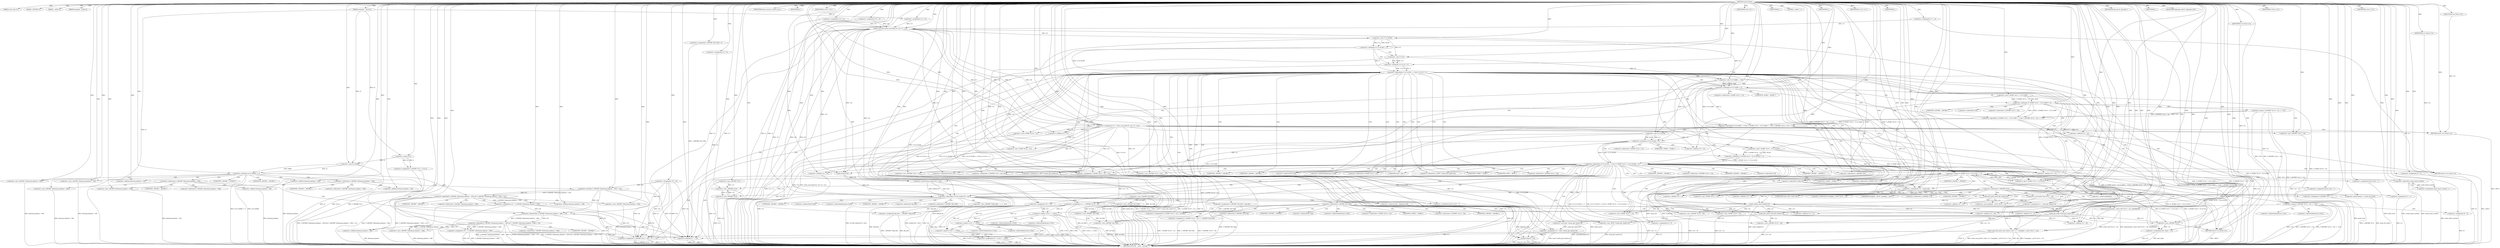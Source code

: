 digraph cache_insert {  
"1000115" [label = "(METHOD,cache_insert)" ]
"1000567" [label = "(METHOD_RETURN,__int64 __fastcall)" ]
"1000116" [label = "(PARAM,const char *a1)" ]
"1000117" [label = "(PARAM,_DWORD *a2)" ]
"1000118" [label = "(PARAM,__int64 a3)" ]
"1000119" [label = "(PARAM,unsigned __int64 a4)" ]
"1000120" [label = "(PARAM,unsigned __int16 a5)" ]
"1000136" [label = "(<operator>.assignment,v19 = a1)" ]
"1000139" [label = "(<operator>.assignment,v18 = a2)" ]
"1000142" [label = "(<operator>.assignment,v17 = a3)" ]
"1000145" [label = "(<operator>.assignment,v16 = a4)" ]
"1000148" [label = "(<operator>.assignment,v15 = a5)" ]
"1000151" [label = "(<operator>.assignment,*(_DWORD *)&v13[8] = 0)" ]
"1000153" [label = "(<operator>.cast,(_DWORD *)&v13[8])" ]
"1000160" [label = "(<operator>.assignment,*(_QWORD *)v13 = a5 & 4)" ]
"1000162" [label = "(<operator>.cast,(_QWORD *)v13)" ]
"1000165" [label = "(<operator>.and,a5 & 4)" ]
"1000168" [label = "(<operator>.assignment,v12 = 0)" ]
"1000172" [label = "(<operator>.notEquals,(a5 & 0x980) != 0)" ]
"1000173" [label = "(<operator>.and,a5 & 0x980)" ]
"1000179" [label = "(<operator>.logicalAnd,*(_QWORD *)(dnsmasq_daemon + 456) && *(_QWORD *)(dnsmasq_daemon + 456) < v16)" ]
"1000181" [label = "(<operator>.cast,(_QWORD *)(dnsmasq_daemon + 456))" ]
"1000183" [label = "(<operator>.addition,dnsmasq_daemon + 456)" ]
"1000186" [label = "(<operator>.lessThan,*(_QWORD *)(dnsmasq_daemon + 456) < v16)" ]
"1000188" [label = "(<operator>.cast,(_QWORD *)(dnsmasq_daemon + 456))" ]
"1000190" [label = "(<operator>.addition,dnsmasq_daemon + 456)" ]
"1000194" [label = "(<operator>.assignment,v16 = *(_QWORD *)(dnsmasq_daemon + 456))" ]
"1000197" [label = "(<operator>.cast,(_QWORD *)(dnsmasq_daemon + 456))" ]
"1000199" [label = "(<operator>.addition,dnsmasq_daemon + 456)" ]
"1000203" [label = "(<operator>.logicalAnd,*(_QWORD *)(dnsmasq_daemon + 448) && *(_QWORD *)(dnsmasq_daemon + 448) > v16)" ]
"1000205" [label = "(<operator>.cast,(_QWORD *)(dnsmasq_daemon + 448))" ]
"1000207" [label = "(<operator>.addition,dnsmasq_daemon + 448)" ]
"1000210" [label = "(<operator>.greaterThan,*(_QWORD *)(dnsmasq_daemon + 448) > v16)" ]
"1000212" [label = "(<operator>.cast,(_QWORD *)(dnsmasq_daemon + 448))" ]
"1000214" [label = "(<operator>.addition,dnsmasq_daemon + 448)" ]
"1000218" [label = "(<operator>.assignment,v16 = *(_QWORD *)(dnsmasq_daemon + 448))" ]
"1000221" [label = "(<operator>.cast,(_QWORD *)(dnsmasq_daemon + 448))" ]
"1000223" [label = "(<operator>.addition,dnsmasq_daemon + 448)" ]
"1000227" [label = "(IDENTIFIER,insert_error,if ( insert_error ))" ]
"1000228" [label = "(IDENTIFIER,L,)" ]
"1000229" [label = "(<operator>.assignment,v14 = cache_scan_free(v19, v18, v17, v15))" ]
"1000231" [label = "(cache_scan_free,cache_scan_free(v19, v18, v17, v15))" ]
"1000237" [label = "(IDENTIFIER,v14,if ( v14 ))" ]
"1000240" [label = "(<operator>.logicalAnd,(v15 & 0x180) != 0 && (v15 & 8) != 0)" ]
"1000241" [label = "(<operator>.notEquals,(v15 & 0x180) != 0)" ]
"1000242" [label = "(<operator>.and,v15 & 0x180)" ]
"1000246" [label = "(<operator>.notEquals,(v15 & 8) != 0)" ]
"1000247" [label = "(<operator>.and,v15 & 8)" ]
"1000253" [label = "(<operator>.logicalAnd,(v15 & 0x80) != 0 && (*(_WORD *)(v14 + 52) & 0x80) != 0 && *(_DWORD *)(v14 + 24) == *v18)" ]
"1000254" [label = "(<operator>.notEquals,(v15 & 0x80) != 0)" ]
"1000255" [label = "(<operator>.and,v15 & 0x80)" ]
"1000259" [label = "(<operator>.logicalAnd,(*(_WORD *)(v14 + 52) & 0x80) != 0 && *(_DWORD *)(v14 + 24) == *v18)" ]
"1000260" [label = "(<operator>.notEquals,(*(_WORD *)(v14 + 52) & 0x80) != 0)" ]
"1000261" [label = "(<operator>.and,*(_WORD *)(v14 + 52) & 0x80)" ]
"1000263" [label = "(<operator>.cast,(_WORD *)(v14 + 52))" ]
"1000265" [label = "(<operator>.addition,v14 + 52)" ]
"1000270" [label = "(<operator>.equals,*(_DWORD *)(v14 + 24) == *v18)" ]
"1000272" [label = "(<operator>.cast,(_DWORD *)(v14 + 24))" ]
"1000274" [label = "(<operator>.addition,v14 + 24)" ]
"1000279" [label = "(RETURN,return v14;,return v14;)" ]
"1000280" [label = "(IDENTIFIER,v14,return v14;)" ]
"1000282" [label = "(<operator>.logicalAnd,(v15 & 0x100) != 0 && (*(_WORD *)(v14 + 52) & 0x100) != 0)" ]
"1000283" [label = "(<operator>.notEquals,(v15 & 0x100) != 0)" ]
"1000284" [label = "(<operator>.and,v15 & 0x100)" ]
"1000288" [label = "(<operator>.notEquals,(*(_WORD *)(v14 + 52) & 0x100) != 0)" ]
"1000289" [label = "(<operator>.and,*(_WORD *)(v14 + 52) & 0x100)" ]
"1000291" [label = "(<operator>.cast,(_WORD *)(v14 + 52))" ]
"1000293" [label = "(<operator>.addition,v14 + 52)" ]
"1000299" [label = "(<operator>.assignment,v11 = (_DWORD *)(v14 + 24))" ]
"1000301" [label = "(<operator>.cast,(_DWORD *)(v14 + 24))" ]
"1000303" [label = "(<operator>.addition,v14 + 24)" ]
"1000306" [label = "(<operator>.assignment,v10 = v18)" ]
"1000309" [label = "(<operator>.assignment,v8 = 0)" ]
"1000313" [label = "(<operator>.equals,*(_DWORD *)(v14 + 24) == *v18)" ]
"1000315" [label = "(<operator>.cast,(_DWORD *)(v14 + 24))" ]
"1000317" [label = "(<operator>.addition,v14 + 24)" ]
"1000323" [label = "(<operator>.assignment,v8 = 0)" ]
"1000327" [label = "(<operator>.equals,v11[1] == v10[1])" ]
"1000335" [label = "(<operator>.assignment,v8 = 0)" ]
"1000339" [label = "(<operator>.equals,v11[2] == v10[2])" ]
"1000346" [label = "(<operator>.assignment,v8 = v11[3] == v10[3])" ]
"1000348" [label = "(<operator>.equals,v11[3] == v10[3])" ]
"1000356" [label = "(IDENTIFIER,v8,if ( v8 ))" ]
"1000357" [label = "(RETURN,return v14;,return v14;)" ]
"1000358" [label = "(IDENTIFIER,v14,return v14;)" ]
"1000359" [label = "(<operator>.assignment,insert_error = 1)" ]
"1000362" [label = "(IDENTIFIER,L,)" ]
"1000364" [label = "(LITERAL,1,while ( 1 ))" ]
"1000366" [label = "(<operator>.assignment,v14 = cache_tail)" ]
"1000370" [label = "(<operator>.logicalNot,!cache_tail)" ]
"1000373" [label = "(<operator>.assignment,insert_error = 1)" ]
"1000376" [label = "(IDENTIFIER,L,)" ]
"1000378" [label = "(<operator>.equals,(*(_WORD *)(v14 + 52) & 0xC) == 0)" ]
"1000379" [label = "(<operator>.and,*(_WORD *)(v14 + 52) & 0xC)" ]
"1000381" [label = "(<operator>.cast,(_WORD *)(v14 + 52))" ]
"1000383" [label = "(<operator>.addition,v14 + 52)" ]
"1000390" [label = "(IDENTIFIER,v12,if ( v12 ))" ]
"1000393" [label = "(<operator>.logicalNot,!cache_insert_warned)" ]
"1000396" [label = "(<operator>.assignment,cache_insert_warned = 1)" ]
"1000399" [label = "(<operator>.assignment,insert_error = 1)" ]
"1000402" [label = "(IDENTIFIER,L,)" ]
"1000405" [label = "(<operator>.cast,(_DWORD *)v13)" ]
"1000409" [label = "(memcpy,memcpy(dest, (const void *)(v14 + 24), sizeof(dest)))" ]
"1000411" [label = "(<operator>.cast,(const void *)(v14 + 24))" ]
"1000413" [label = "(<operator>.addition,v14 + 24)" ]
"1000416" [label = "(<operator>.sizeOf,sizeof(dest))" ]
"1000418" [label = "(<operator>.assignment,v12 = 1)" ]
"1000421" [label = "(<operator>.assignment,v5 = cache_get_name(v14))" ]
"1000423" [label = "(cache_get_name,cache_get_name(v14))" ]
"1000425" [label = "(cache_scan_free,cache_scan_free(v5, dest, v17, *(unsigned __int16 *)(v14 + 52)))" ]
"1000430" [label = "(<operator>.cast,(unsigned __int16 *)(v14 + 52))" ]
"1000432" [label = "(<operator>.addition,v14 + 52)" ]
"1000435" [label = "(<operator>.preIncrement,++cache_live_freed)" ]
"1000439" [label = "(<operator>.assignment,*(_DWORD *)v13 = 1)" ]
"1000441" [label = "(<operator>.cast,(_DWORD *)v13)" ]
"1000446" [label = "(<operator>.logicalAnd,v19 && strlen(v19) > 0x31)" ]
"1000448" [label = "(<operator>.greaterThan,strlen(v19) > 0x31)" ]
"1000449" [label = "(strlen,strlen(v19))" ]
"1000454" [label = "(IDENTIFIER,big_free,if ( big_free ))" ]
"1000456" [label = "(<operator>.assignment,*(_QWORD *)&v13[4] = big_free)" ]
"1000458" [label = "(<operator>.cast,(_QWORD *)&v13[4])" ]
"1000465" [label = "(<operator>.assignment,big_free = (_QWORD *)*big_free)" ]
"1000467" [label = "(<operator>.cast,(_QWORD *)*big_free)" ]
"1000474" [label = "(<operator>.assignment,insert_error = 1)" ]
"1000477" [label = "(IDENTIFIER,L,)" ]
"1000479" [label = "(IDENTIFIER,bignames_left,if ( bignames_left ))" ]
"1000480" [label = "(<operator>.preDecrement,--bignames_left)" ]
"1000482" [label = "(cache_unlink,cache_unlink(v14))" ]
"1000484" [label = "(<operator>.assignment,*(_WORD *)(v14 + 52) = v15)" ]
"1000486" [label = "(<operator>.cast,(_WORD *)(v14 + 52))" ]
"1000488" [label = "(<operator>.addition,v14 + 52)" ]
"1000494" [label = "(<operator>.cast,(_QWORD *)&v13[4])" ]
"1000501" [label = "(<operator>.assignment,*(_QWORD *)(v14 + 56) = *(_QWORD *)&v13[4])" ]
"1000503" [label = "(<operator>.cast,(_QWORD *)(v14 + 56))" ]
"1000505" [label = "(<operator>.addition,v14 + 56)" ]
"1000509" [label = "(<operator>.cast,(_QWORD *)&v13[4])" ]
"1000515" [label = "(<operators>.assignmentOr,*(_WORD *)(v14 + 52) |= 0x200u)" ]
"1000517" [label = "(<operator>.cast,(_WORD *)(v14 + 52))" ]
"1000519" [label = "(<operator>.addition,v14 + 52)" ]
"1000524" [label = "(IDENTIFIER,v19,if ( v19 ))" ]
"1000526" [label = "(<operator>.assignment,v6 = (char *)cache_get_name(v14))" ]
"1000528" [label = "(<operator>.cast,(char *)cache_get_name(v14))" ]
"1000530" [label = "(cache_get_name,cache_get_name(v14))" ]
"1000532" [label = "(strcpy,strcpy(v6, v19))" ]
"1000537" [label = "(<operator>.assignment,*(_BYTE *)cache_get_name(v14) = 0)" ]
"1000539" [label = "(<operator>.cast,(_BYTE *)cache_get_name(v14))" ]
"1000541" [label = "(cache_get_name,cache_get_name(v14))" ]
"1000545" [label = "(IDENTIFIER,v18,if ( v18 ))" ]
"1000546" [label = "(<operator>.assignment,*(_QWORD *)(v14 + 40) = v17 + v16)" ]
"1000548" [label = "(<operator>.cast,(_QWORD *)(v14 + 40))" ]
"1000550" [label = "(<operator>.addition,v14 + 40)" ]
"1000553" [label = "(<operator>.addition,v17 + v16)" ]
"1000556" [label = "(<operator>.assignment,*(_QWORD *)v14 = new_chain)" ]
"1000558" [label = "(<operator>.cast,(_QWORD *)v14)" ]
"1000562" [label = "(<operator>.assignment,new_chain = v14)" ]
"1000565" [label = "(RETURN,return v14;,return v14;)" ]
"1000566" [label = "(IDENTIFIER,v14,return v14;)" ]
"1000180" [label = "(<operator>.indirection,*(_QWORD *)(dnsmasq_daemon + 456))" ]
"1000182" [label = "(UNKNOWN,_QWORD *,_QWORD *)" ]
"1000187" [label = "(<operator>.indirection,*(_QWORD *)(dnsmasq_daemon + 456))" ]
"1000189" [label = "(UNKNOWN,_QWORD *,_QWORD *)" ]
"1000196" [label = "(<operator>.indirection,*(_QWORD *)(dnsmasq_daemon + 456))" ]
"1000198" [label = "(UNKNOWN,_QWORD *,_QWORD *)" ]
"1000204" [label = "(<operator>.indirection,*(_QWORD *)(dnsmasq_daemon + 448))" ]
"1000206" [label = "(UNKNOWN,_QWORD *,_QWORD *)" ]
"1000211" [label = "(<operator>.indirection,*(_QWORD *)(dnsmasq_daemon + 448))" ]
"1000213" [label = "(UNKNOWN,_QWORD *,_QWORD *)" ]
"1000220" [label = "(<operator>.indirection,*(_QWORD *)(dnsmasq_daemon + 448))" ]
"1000222" [label = "(UNKNOWN,_QWORD *,_QWORD *)" ]
"1000262" [label = "(<operator>.indirection,*(_WORD *)(v14 + 52))" ]
"1000264" [label = "(UNKNOWN,_WORD *,_WORD *)" ]
"1000271" [label = "(<operator>.indirection,*(_DWORD *)(v14 + 24))" ]
"1000273" [label = "(UNKNOWN,_DWORD *,_DWORD *)" ]
"1000277" [label = "(<operator>.indirection,*v18)" ]
"1000290" [label = "(<operator>.indirection,*(_WORD *)(v14 + 52))" ]
"1000292" [label = "(UNKNOWN,_WORD *,_WORD *)" ]
"1000302" [label = "(UNKNOWN,_DWORD *,_DWORD *)" ]
"1000314" [label = "(<operator>.indirection,*(_DWORD *)(v14 + 24))" ]
"1000316" [label = "(UNKNOWN,_DWORD *,_DWORD *)" ]
"1000320" [label = "(<operator>.indirection,*v18)" ]
"1000328" [label = "(<operator>.indirectIndexAccess,v11[1])" ]
"1000331" [label = "(<operator>.indirectIndexAccess,v10[1])" ]
"1000340" [label = "(<operator>.indirectIndexAccess,v11[2])" ]
"1000343" [label = "(<operator>.indirectIndexAccess,v10[2])" ]
"1000349" [label = "(<operator>.indirectIndexAccess,v11[3])" ]
"1000352" [label = "(<operator>.indirectIndexAccess,v10[3])" ]
"1000380" [label = "(<operator>.indirection,*(_WORD *)(v14 + 52))" ]
"1000382" [label = "(UNKNOWN,_WORD *,_WORD *)" ]
"1000404" [label = "(<operator>.indirection,*(_DWORD *)v13)" ]
"1000406" [label = "(UNKNOWN,_DWORD *,_DWORD *)" ]
"1000412" [label = "(UNKNOWN,const void *,const void *)" ]
"1000429" [label = "(<operator>.indirection,*(unsigned __int16 *)(v14 + 52))" ]
"1000431" [label = "(UNKNOWN,unsigned __int16 *,unsigned __int16 *)" ]
"1000440" [label = "(<operator>.indirection,*(_DWORD *)v13)" ]
"1000442" [label = "(UNKNOWN,_DWORD *,_DWORD *)" ]
"1000457" [label = "(<operator>.indirection,*(_QWORD *)&v13[4])" ]
"1000459" [label = "(UNKNOWN,_QWORD *,_QWORD *)" ]
"1000460" [label = "(<operator>.addressOf,&v13[4])" ]
"1000461" [label = "(<operator>.indirectIndexAccess,v13[4])" ]
"1000468" [label = "(UNKNOWN,_QWORD *,_QWORD *)" ]
"1000469" [label = "(<operator>.indirection,*big_free)" ]
"1000485" [label = "(<operator>.indirection,*(_WORD *)(v14 + 52))" ]
"1000487" [label = "(UNKNOWN,_WORD *,_WORD *)" ]
"1000493" [label = "(<operator>.indirection,*(_QWORD *)&v13[4])" ]
"1000495" [label = "(UNKNOWN,_QWORD *,_QWORD *)" ]
"1000496" [label = "(<operator>.addressOf,&v13[4])" ]
"1000497" [label = "(<operator>.indirectIndexAccess,v13[4])" ]
"1000502" [label = "(<operator>.indirection,*(_QWORD *)(v14 + 56))" ]
"1000504" [label = "(UNKNOWN,_QWORD *,_QWORD *)" ]
"1000508" [label = "(<operator>.indirection,*(_QWORD *)&v13[4])" ]
"1000510" [label = "(UNKNOWN,_QWORD *,_QWORD *)" ]
"1000511" [label = "(<operator>.addressOf,&v13[4])" ]
"1000512" [label = "(<operator>.indirectIndexAccess,v13[4])" ]
"1000516" [label = "(<operator>.indirection,*(_WORD *)(v14 + 52))" ]
"1000518" [label = "(UNKNOWN,_WORD *,_WORD *)" ]
"1000529" [label = "(UNKNOWN,char *,char *)" ]
"1000538" [label = "(<operator>.indirection,*(_BYTE *)cache_get_name(v14))" ]
"1000540" [label = "(UNKNOWN,_BYTE *,_BYTE *)" ]
"1000547" [label = "(<operator>.indirection,*(_QWORD *)(v14 + 40))" ]
"1000549" [label = "(UNKNOWN,_QWORD *,_QWORD *)" ]
"1000557" [label = "(<operator>.indirection,*(_QWORD *)v14)" ]
"1000559" [label = "(UNKNOWN,_QWORD *,_QWORD *)" ]
  "1000565" -> "1000567"  [ label = "DDG: <RET>"] 
  "1000357" -> "1000567"  [ label = "DDG: <RET>"] 
  "1000279" -> "1000567"  [ label = "DDG: <RET>"] 
  "1000465" -> "1000567"  [ label = "DDG: (_QWORD *)*big_free"] 
  "1000532" -> "1000567"  [ label = "DDG: v19"] 
  "1000259" -> "1000567"  [ label = "DDG: (*(_WORD *)(v14 + 52) & 0x80) != 0"] 
  "1000327" -> "1000567"  [ label = "DDG: v11[1] == v10[1]"] 
  "1000162" -> "1000567"  [ label = "DDG: v13"] 
  "1000528" -> "1000567"  [ label = "DDG: cache_get_name(v14)"] 
  "1000288" -> "1000567"  [ label = "DDG: *(_WORD *)(v14 + 52) & 0x100"] 
  "1000435" -> "1000567"  [ label = "DDG: cache_live_freed"] 
  "1000142" -> "1000567"  [ label = "DDG: a3"] 
  "1000160" -> "1000567"  [ label = "DDG: *(_QWORD *)v13"] 
  "1000467" -> "1000567"  [ label = "DDG: *big_free"] 
  "1000532" -> "1000567"  [ label = "DDG: v6"] 
  "1000393" -> "1000567"  [ label = "DDG: cache_insert_warned"] 
  "1000346" -> "1000567"  [ label = "DDG: v11[3] == v10[3]"] 
  "1000373" -> "1000567"  [ label = "DDG: insert_error"] 
  "1000501" -> "1000567"  [ label = "DDG: *(_QWORD *)(v14 + 56)"] 
  "1000405" -> "1000567"  [ label = "DDG: v13"] 
  "1000197" -> "1000567"  [ label = "DDG: dnsmasq_daemon + 456"] 
  "1000348" -> "1000567"  [ label = "DDG: v10[3]"] 
  "1000203" -> "1000567"  [ label = "DDG: *(_QWORD *)(dnsmasq_daemon + 448) && *(_QWORD *)(dnsmasq_daemon + 448) > v16"] 
  "1000120" -> "1000567"  [ label = "DDG: a5"] 
  "1000306" -> "1000567"  [ label = "DDG: v10"] 
  "1000494" -> "1000567"  [ label = "DDG: &v13[4]"] 
  "1000221" -> "1000567"  [ label = "DDG: dnsmasq_daemon + 448"] 
  "1000253" -> "1000567"  [ label = "DDG: (*(_WORD *)(v14 + 52) & 0x80) != 0 && *(_DWORD *)(v14 + 24) == *v18"] 
  "1000173" -> "1000567"  [ label = "DDG: a5"] 
  "1000486" -> "1000567"  [ label = "DDG: v14 + 52"] 
  "1000231" -> "1000567"  [ label = "DDG: v18"] 
  "1000263" -> "1000567"  [ label = "DDG: v14 + 52"] 
  "1000306" -> "1000567"  [ label = "DDG: v18"] 
  "1000537" -> "1000567"  [ label = "DDG: *(_BYTE *)cache_get_name(v14)"] 
  "1000546" -> "1000567"  [ label = "DDG: v17 + v16"] 
  "1000562" -> "1000567"  [ label = "DDG: v14"] 
  "1000240" -> "1000567"  [ label = "DDG: (v15 & 8) != 0"] 
  "1000503" -> "1000567"  [ label = "DDG: v14 + 56"] 
  "1000229" -> "1000567"  [ label = "DDG: v14"] 
  "1000553" -> "1000567"  [ label = "DDG: v16"] 
  "1000313" -> "1000567"  [ label = "DDG: *(_DWORD *)(v14 + 24) == *v18"] 
  "1000210" -> "1000567"  [ label = "DDG: v16"] 
  "1000393" -> "1000567"  [ label = "DDG: !cache_insert_warned"] 
  "1000546" -> "1000567"  [ label = "DDG: *(_QWORD *)(v14 + 40)"] 
  "1000289" -> "1000567"  [ label = "DDG: *(_WORD *)(v14 + 52)"] 
  "1000231" -> "1000567"  [ label = "DDG: v17"] 
  "1000482" -> "1000567"  [ label = "DDG: cache_unlink(v14)"] 
  "1000446" -> "1000567"  [ label = "DDG: strlen(v19) > 0x31"] 
  "1000151" -> "1000567"  [ label = "DDG: *(_DWORD *)&v13[8]"] 
  "1000255" -> "1000567"  [ label = "DDG: v15"] 
  "1000272" -> "1000567"  [ label = "DDG: v14 + 24"] 
  "1000313" -> "1000567"  [ label = "DDG: *v18"] 
  "1000282" -> "1000567"  [ label = "DDG: (v15 & 0x100) != 0"] 
  "1000218" -> "1000567"  [ label = "DDG: *(_QWORD *)(dnsmasq_daemon + 448)"] 
  "1000370" -> "1000567"  [ label = "DDG: !cache_tail"] 
  "1000480" -> "1000567"  [ label = "DDG: bignames_left"] 
  "1000212" -> "1000567"  [ label = "DDG: dnsmasq_daemon + 448"] 
  "1000439" -> "1000567"  [ label = "DDG: *(_DWORD *)v13"] 
  "1000259" -> "1000567"  [ label = "DDG: *(_DWORD *)(v14 + 24) == *v18"] 
  "1000265" -> "1000567"  [ label = "DDG: v14"] 
  "1000240" -> "1000567"  [ label = "DDG: (v15 & 0x180) != 0"] 
  "1000181" -> "1000567"  [ label = "DDG: dnsmasq_daemon + 456"] 
  "1000456" -> "1000567"  [ label = "DDG: *(_QWORD *)&v13[4]"] 
  "1000399" -> "1000567"  [ label = "DDG: insert_error"] 
  "1000223" -> "1000567"  [ label = "DDG: dnsmasq_daemon"] 
  "1000425" -> "1000567"  [ label = "DDG: v5"] 
  "1000179" -> "1000567"  [ label = "DDG: *(_QWORD *)(dnsmasq_daemon + 456)"] 
  "1000446" -> "1000567"  [ label = "DDG: v19"] 
  "1000203" -> "1000567"  [ label = "DDG: *(_QWORD *)(dnsmasq_daemon + 448)"] 
  "1000253" -> "1000567"  [ label = "DDG: (v15 & 0x80) != 0 && (*(_WORD *)(v14 + 52) & 0x80) != 0 && *(_DWORD *)(v14 + 24) == *v18"] 
  "1000309" -> "1000567"  [ label = "DDG: v8"] 
  "1000145" -> "1000567"  [ label = "DDG: a4"] 
  "1000153" -> "1000567"  [ label = "DDG: &v13[8]"] 
  "1000282" -> "1000567"  [ label = "DDG: (v15 & 0x100) != 0 && (*(_WORD *)(v14 + 52) & 0x100) != 0"] 
  "1000418" -> "1000567"  [ label = "DDG: v12"] 
  "1000246" -> "1000567"  [ label = "DDG: v15 & 8"] 
  "1000188" -> "1000567"  [ label = "DDG: dnsmasq_daemon + 456"] 
  "1000526" -> "1000567"  [ label = "DDG: (char *)cache_get_name(v14)"] 
  "1000474" -> "1000567"  [ label = "DDG: insert_error"] 
  "1000214" -> "1000567"  [ label = "DDG: dnsmasq_daemon"] 
  "1000270" -> "1000567"  [ label = "DDG: *v18"] 
  "1000501" -> "1000567"  [ label = "DDG: *(_QWORD *)&v13[4]"] 
  "1000270" -> "1000567"  [ label = "DDG: *(_DWORD *)(v14 + 24)"] 
  "1000378" -> "1000567"  [ label = "DDG: (*(_WORD *)(v14 + 52) & 0xC) == 0"] 
  "1000136" -> "1000567"  [ label = "DDG: a1"] 
  "1000291" -> "1000567"  [ label = "DDG: v14 + 52"] 
  "1000282" -> "1000567"  [ label = "DDG: (*(_WORD *)(v14 + 52) & 0x100) != 0"] 
  "1000231" -> "1000567"  [ label = "DDG: v19"] 
  "1000254" -> "1000567"  [ label = "DDG: v15 & 0x80"] 
  "1000205" -> "1000567"  [ label = "DDG: dnsmasq_daemon + 448"] 
  "1000515" -> "1000567"  [ label = "DDG: *(_WORD *)(v14 + 52)"] 
  "1000186" -> "1000567"  [ label = "DDG: v16"] 
  "1000313" -> "1000567"  [ label = "DDG: *(_DWORD *)(v14 + 24)"] 
  "1000274" -> "1000567"  [ label = "DDG: v14"] 
  "1000425" -> "1000567"  [ label = "DDG: cache_scan_free(v5, dest, v17, *(unsigned __int16 *)(v14 + 52))"] 
  "1000260" -> "1000567"  [ label = "DDG: *(_WORD *)(v14 + 52) & 0x80"] 
  "1000378" -> "1000567"  [ label = "DDG: *(_WORD *)(v14 + 52) & 0xC"] 
  "1000339" -> "1000567"  [ label = "DDG: v10[2]"] 
  "1000539" -> "1000567"  [ label = "DDG: cache_get_name(v14)"] 
  "1000446" -> "1000567"  [ label = "DDG: v19 && strlen(v19) > 0x31"] 
  "1000229" -> "1000567"  [ label = "DDG: cache_scan_free(v19, v18, v17, v15)"] 
  "1000409" -> "1000567"  [ label = "DDG: (const void *)(v14 + 24)"] 
  "1000348" -> "1000567"  [ label = "DDG: v11[3]"] 
  "1000315" -> "1000567"  [ label = "DDG: v14 + 24"] 
  "1000207" -> "1000567"  [ label = "DDG: dnsmasq_daemon"] 
  "1000484" -> "1000567"  [ label = "DDG: v15"] 
  "1000562" -> "1000567"  [ label = "DDG: new_chain"] 
  "1000532" -> "1000567"  [ label = "DDG: strcpy(v6, v19)"] 
  "1000139" -> "1000567"  [ label = "DDG: a2"] 
  "1000517" -> "1000567"  [ label = "DDG: v14 + 52"] 
  "1000327" -> "1000567"  [ label = "DDG: v11[1]"] 
  "1000335" -> "1000567"  [ label = "DDG: v8"] 
  "1000556" -> "1000567"  [ label = "DDG: *(_QWORD *)v14"] 
  "1000299" -> "1000567"  [ label = "DDG: v11"] 
  "1000241" -> "1000567"  [ label = "DDG: v15 & 0x180"] 
  "1000194" -> "1000567"  [ label = "DDG: *(_QWORD *)(dnsmasq_daemon + 456)"] 
  "1000448" -> "1000567"  [ label = "DDG: strlen(v19)"] 
  "1000339" -> "1000567"  [ label = "DDG: v11[2] == v10[2]"] 
  "1000179" -> "1000567"  [ label = "DDG: *(_QWORD *)(dnsmasq_daemon + 456) && *(_QWORD *)(dnsmasq_daemon + 456) < v16"] 
  "1000168" -> "1000567"  [ label = "DDG: v12"] 
  "1000553" -> "1000567"  [ label = "DDG: v17"] 
  "1000409" -> "1000567"  [ label = "DDG: memcpy(dest, (const void *)(v14 + 24), sizeof(dest))"] 
  "1000346" -> "1000567"  [ label = "DDG: v8"] 
  "1000396" -> "1000567"  [ label = "DDG: cache_insert_warned"] 
  "1000203" -> "1000567"  [ label = "DDG: *(_QWORD *)(dnsmasq_daemon + 448) > v16"] 
  "1000283" -> "1000567"  [ label = "DDG: v15 & 0x100"] 
  "1000172" -> "1000567"  [ label = "DDG: a5 & 0x980"] 
  "1000509" -> "1000567"  [ label = "DDG: &v13[4]"] 
  "1000339" -> "1000567"  [ label = "DDG: v11[2]"] 
  "1000253" -> "1000567"  [ label = "DDG: (v15 & 0x80) != 0"] 
  "1000194" -> "1000567"  [ label = "DDG: v16"] 
  "1000317" -> "1000567"  [ label = "DDG: v14"] 
  "1000411" -> "1000567"  [ label = "DDG: v14 + 24"] 
  "1000261" -> "1000567"  [ label = "DDG: *(_WORD *)(v14 + 52)"] 
  "1000465" -> "1000567"  [ label = "DDG: big_free"] 
  "1000172" -> "1000567"  [ label = "DDG: (a5 & 0x980) != 0"] 
  "1000484" -> "1000567"  [ label = "DDG: *(_WORD *)(v14 + 52)"] 
  "1000441" -> "1000567"  [ label = "DDG: v13"] 
  "1000145" -> "1000567"  [ label = "DDG: v16"] 
  "1000240" -> "1000567"  [ label = "DDG: (v15 & 0x180) != 0 && (v15 & 8) != 0"] 
  "1000370" -> "1000567"  [ label = "DDG: cache_tail"] 
  "1000323" -> "1000567"  [ label = "DDG: v8"] 
  "1000425" -> "1000567"  [ label = "DDG: dest"] 
  "1000425" -> "1000567"  [ label = "DDG: *(unsigned __int16 *)(v14 + 52)"] 
  "1000160" -> "1000567"  [ label = "DDG: a5 & 4"] 
  "1000218" -> "1000567"  [ label = "DDG: v16"] 
  "1000179" -> "1000567"  [ label = "DDG: *(_QWORD *)(dnsmasq_daemon + 456) < v16"] 
  "1000284" -> "1000567"  [ label = "DDG: v15"] 
  "1000548" -> "1000567"  [ label = "DDG: v14 + 40"] 
  "1000359" -> "1000567"  [ label = "DDG: insert_error"] 
  "1000327" -> "1000567"  [ label = "DDG: v10[1]"] 
  "1000115" -> "1000116"  [ label = "DDG: "] 
  "1000115" -> "1000117"  [ label = "DDG: "] 
  "1000115" -> "1000118"  [ label = "DDG: "] 
  "1000115" -> "1000119"  [ label = "DDG: "] 
  "1000115" -> "1000120"  [ label = "DDG: "] 
  "1000115" -> "1000136"  [ label = "DDG: "] 
  "1000115" -> "1000139"  [ label = "DDG: "] 
  "1000115" -> "1000142"  [ label = "DDG: "] 
  "1000115" -> "1000145"  [ label = "DDG: "] 
  "1000120" -> "1000148"  [ label = "DDG: a5"] 
  "1000115" -> "1000148"  [ label = "DDG: "] 
  "1000115" -> "1000151"  [ label = "DDG: "] 
  "1000165" -> "1000160"  [ label = "DDG: a5"] 
  "1000165" -> "1000160"  [ label = "DDG: 4"] 
  "1000115" -> "1000162"  [ label = "DDG: "] 
  "1000120" -> "1000165"  [ label = "DDG: a5"] 
  "1000115" -> "1000165"  [ label = "DDG: "] 
  "1000115" -> "1000168"  [ label = "DDG: "] 
  "1000173" -> "1000172"  [ label = "DDG: a5"] 
  "1000173" -> "1000172"  [ label = "DDG: 0x980"] 
  "1000165" -> "1000173"  [ label = "DDG: a5"] 
  "1000120" -> "1000173"  [ label = "DDG: a5"] 
  "1000115" -> "1000173"  [ label = "DDG: "] 
  "1000115" -> "1000172"  [ label = "DDG: "] 
  "1000186" -> "1000179"  [ label = "DDG: *(_QWORD *)(dnsmasq_daemon + 456)"] 
  "1000115" -> "1000181"  [ label = "DDG: "] 
  "1000115" -> "1000183"  [ label = "DDG: "] 
  "1000186" -> "1000179"  [ label = "DDG: v16"] 
  "1000115" -> "1000188"  [ label = "DDG: "] 
  "1000115" -> "1000190"  [ label = "DDG: "] 
  "1000145" -> "1000186"  [ label = "DDG: v16"] 
  "1000115" -> "1000186"  [ label = "DDG: "] 
  "1000179" -> "1000194"  [ label = "DDG: *(_QWORD *)(dnsmasq_daemon + 456)"] 
  "1000115" -> "1000194"  [ label = "DDG: "] 
  "1000115" -> "1000197"  [ label = "DDG: "] 
  "1000115" -> "1000199"  [ label = "DDG: "] 
  "1000210" -> "1000203"  [ label = "DDG: *(_QWORD *)(dnsmasq_daemon + 448)"] 
  "1000115" -> "1000205"  [ label = "DDG: "] 
  "1000115" -> "1000207"  [ label = "DDG: "] 
  "1000210" -> "1000203"  [ label = "DDG: v16"] 
  "1000115" -> "1000212"  [ label = "DDG: "] 
  "1000115" -> "1000214"  [ label = "DDG: "] 
  "1000186" -> "1000210"  [ label = "DDG: v16"] 
  "1000194" -> "1000210"  [ label = "DDG: v16"] 
  "1000145" -> "1000210"  [ label = "DDG: v16"] 
  "1000115" -> "1000210"  [ label = "DDG: "] 
  "1000203" -> "1000218"  [ label = "DDG: *(_QWORD *)(dnsmasq_daemon + 448)"] 
  "1000115" -> "1000218"  [ label = "DDG: "] 
  "1000115" -> "1000221"  [ label = "DDG: "] 
  "1000115" -> "1000223"  [ label = "DDG: "] 
  "1000115" -> "1000227"  [ label = "DDG: "] 
  "1000115" -> "1000228"  [ label = "DDG: "] 
  "1000231" -> "1000229"  [ label = "DDG: v19"] 
  "1000231" -> "1000229"  [ label = "DDG: v18"] 
  "1000231" -> "1000229"  [ label = "DDG: v17"] 
  "1000231" -> "1000229"  [ label = "DDG: v15"] 
  "1000115" -> "1000229"  [ label = "DDG: "] 
  "1000136" -> "1000231"  [ label = "DDG: v19"] 
  "1000115" -> "1000231"  [ label = "DDG: "] 
  "1000139" -> "1000231"  [ label = "DDG: v18"] 
  "1000142" -> "1000231"  [ label = "DDG: v17"] 
  "1000148" -> "1000231"  [ label = "DDG: v15"] 
  "1000115" -> "1000237"  [ label = "DDG: "] 
  "1000241" -> "1000240"  [ label = "DDG: v15 & 0x180"] 
  "1000241" -> "1000240"  [ label = "DDG: 0"] 
  "1000242" -> "1000241"  [ label = "DDG: v15"] 
  "1000242" -> "1000241"  [ label = "DDG: 0x180"] 
  "1000231" -> "1000242"  [ label = "DDG: v15"] 
  "1000115" -> "1000242"  [ label = "DDG: "] 
  "1000115" -> "1000241"  [ label = "DDG: "] 
  "1000246" -> "1000240"  [ label = "DDG: v15 & 8"] 
  "1000246" -> "1000240"  [ label = "DDG: 0"] 
  "1000247" -> "1000246"  [ label = "DDG: v15"] 
  "1000247" -> "1000246"  [ label = "DDG: 8"] 
  "1000242" -> "1000247"  [ label = "DDG: v15"] 
  "1000115" -> "1000247"  [ label = "DDG: "] 
  "1000115" -> "1000246"  [ label = "DDG: "] 
  "1000254" -> "1000253"  [ label = "DDG: v15 & 0x80"] 
  "1000254" -> "1000253"  [ label = "DDG: 0"] 
  "1000255" -> "1000254"  [ label = "DDG: v15"] 
  "1000255" -> "1000254"  [ label = "DDG: 0x80"] 
  "1000242" -> "1000255"  [ label = "DDG: v15"] 
  "1000247" -> "1000255"  [ label = "DDG: v15"] 
  "1000115" -> "1000255"  [ label = "DDG: "] 
  "1000115" -> "1000254"  [ label = "DDG: "] 
  "1000259" -> "1000253"  [ label = "DDG: (*(_WORD *)(v14 + 52) & 0x80) != 0"] 
  "1000259" -> "1000253"  [ label = "DDG: *(_DWORD *)(v14 + 24) == *v18"] 
  "1000260" -> "1000259"  [ label = "DDG: *(_WORD *)(v14 + 52) & 0x80"] 
  "1000260" -> "1000259"  [ label = "DDG: 0"] 
  "1000261" -> "1000260"  [ label = "DDG: *(_WORD *)(v14 + 52)"] 
  "1000261" -> "1000260"  [ label = "DDG: 0x80"] 
  "1000229" -> "1000263"  [ label = "DDG: v14"] 
  "1000115" -> "1000263"  [ label = "DDG: "] 
  "1000229" -> "1000265"  [ label = "DDG: v14"] 
  "1000115" -> "1000265"  [ label = "DDG: "] 
  "1000115" -> "1000261"  [ label = "DDG: "] 
  "1000115" -> "1000260"  [ label = "DDG: "] 
  "1000270" -> "1000259"  [ label = "DDG: *(_DWORD *)(v14 + 24)"] 
  "1000270" -> "1000259"  [ label = "DDG: *v18"] 
  "1000115" -> "1000272"  [ label = "DDG: "] 
  "1000229" -> "1000272"  [ label = "DDG: v14"] 
  "1000115" -> "1000274"  [ label = "DDG: "] 
  "1000229" -> "1000274"  [ label = "DDG: v14"] 
  "1000280" -> "1000279"  [ label = "DDG: v14"] 
  "1000229" -> "1000279"  [ label = "DDG: v14"] 
  "1000115" -> "1000279"  [ label = "DDG: "] 
  "1000115" -> "1000280"  [ label = "DDG: "] 
  "1000283" -> "1000282"  [ label = "DDG: v15 & 0x100"] 
  "1000283" -> "1000282"  [ label = "DDG: 0"] 
  "1000284" -> "1000283"  [ label = "DDG: v15"] 
  "1000284" -> "1000283"  [ label = "DDG: 0x100"] 
  "1000255" -> "1000284"  [ label = "DDG: v15"] 
  "1000115" -> "1000284"  [ label = "DDG: "] 
  "1000115" -> "1000283"  [ label = "DDG: "] 
  "1000288" -> "1000282"  [ label = "DDG: *(_WORD *)(v14 + 52) & 0x100"] 
  "1000288" -> "1000282"  [ label = "DDG: 0"] 
  "1000289" -> "1000288"  [ label = "DDG: *(_WORD *)(v14 + 52)"] 
  "1000289" -> "1000288"  [ label = "DDG: 0x100"] 
  "1000261" -> "1000289"  [ label = "DDG: *(_WORD *)(v14 + 52)"] 
  "1000229" -> "1000291"  [ label = "DDG: v14"] 
  "1000115" -> "1000291"  [ label = "DDG: "] 
  "1000229" -> "1000293"  [ label = "DDG: v14"] 
  "1000115" -> "1000293"  [ label = "DDG: "] 
  "1000115" -> "1000289"  [ label = "DDG: "] 
  "1000115" -> "1000288"  [ label = "DDG: "] 
  "1000301" -> "1000299"  [ label = "DDG: v14 + 24"] 
  "1000115" -> "1000299"  [ label = "DDG: "] 
  "1000229" -> "1000301"  [ label = "DDG: v14"] 
  "1000115" -> "1000301"  [ label = "DDG: "] 
  "1000229" -> "1000303"  [ label = "DDG: v14"] 
  "1000115" -> "1000303"  [ label = "DDG: "] 
  "1000231" -> "1000306"  [ label = "DDG: v18"] 
  "1000115" -> "1000306"  [ label = "DDG: "] 
  "1000115" -> "1000309"  [ label = "DDG: "] 
  "1000270" -> "1000313"  [ label = "DDG: *(_DWORD *)(v14 + 24)"] 
  "1000115" -> "1000315"  [ label = "DDG: "] 
  "1000229" -> "1000315"  [ label = "DDG: v14"] 
  "1000115" -> "1000317"  [ label = "DDG: "] 
  "1000229" -> "1000317"  [ label = "DDG: v14"] 
  "1000270" -> "1000313"  [ label = "DDG: *v18"] 
  "1000115" -> "1000323"  [ label = "DDG: "] 
  "1000299" -> "1000327"  [ label = "DDG: v11"] 
  "1000306" -> "1000327"  [ label = "DDG: v10"] 
  "1000115" -> "1000335"  [ label = "DDG: "] 
  "1000299" -> "1000339"  [ label = "DDG: v11"] 
  "1000306" -> "1000339"  [ label = "DDG: v10"] 
  "1000348" -> "1000346"  [ label = "DDG: v11[3]"] 
  "1000348" -> "1000346"  [ label = "DDG: v10[3]"] 
  "1000115" -> "1000346"  [ label = "DDG: "] 
  "1000299" -> "1000348"  [ label = "DDG: v11"] 
  "1000306" -> "1000348"  [ label = "DDG: v10"] 
  "1000115" -> "1000356"  [ label = "DDG: "] 
  "1000358" -> "1000357"  [ label = "DDG: v14"] 
  "1000115" -> "1000357"  [ label = "DDG: "] 
  "1000229" -> "1000357"  [ label = "DDG: v14"] 
  "1000115" -> "1000358"  [ label = "DDG: "] 
  "1000115" -> "1000359"  [ label = "DDG: "] 
  "1000115" -> "1000362"  [ label = "DDG: "] 
  "1000115" -> "1000364"  [ label = "DDG: "] 
  "1000370" -> "1000366"  [ label = "DDG: cache_tail"] 
  "1000115" -> "1000366"  [ label = "DDG: "] 
  "1000115" -> "1000370"  [ label = "DDG: "] 
  "1000115" -> "1000373"  [ label = "DDG: "] 
  "1000115" -> "1000376"  [ label = "DDG: "] 
  "1000379" -> "1000378"  [ label = "DDG: *(_WORD *)(v14 + 52)"] 
  "1000379" -> "1000378"  [ label = "DDG: 0xC"] 
  "1000261" -> "1000379"  [ label = "DDG: *(_WORD *)(v14 + 52)"] 
  "1000289" -> "1000379"  [ label = "DDG: *(_WORD *)(v14 + 52)"] 
  "1000366" -> "1000381"  [ label = "DDG: v14"] 
  "1000115" -> "1000381"  [ label = "DDG: "] 
  "1000366" -> "1000383"  [ label = "DDG: v14"] 
  "1000115" -> "1000383"  [ label = "DDG: "] 
  "1000115" -> "1000379"  [ label = "DDG: "] 
  "1000115" -> "1000378"  [ label = "DDG: "] 
  "1000115" -> "1000390"  [ label = "DDG: "] 
  "1000396" -> "1000393"  [ label = "DDG: cache_insert_warned"] 
  "1000115" -> "1000393"  [ label = "DDG: "] 
  "1000115" -> "1000396"  [ label = "DDG: "] 
  "1000115" -> "1000399"  [ label = "DDG: "] 
  "1000115" -> "1000402"  [ label = "DDG: "] 
  "1000162" -> "1000405"  [ label = "DDG: v13"] 
  "1000441" -> "1000405"  [ label = "DDG: v13"] 
  "1000115" -> "1000405"  [ label = "DDG: "] 
  "1000115" -> "1000409"  [ label = "DDG: "] 
  "1000411" -> "1000409"  [ label = "DDG: v14 + 24"] 
  "1000115" -> "1000411"  [ label = "DDG: "] 
  "1000366" -> "1000411"  [ label = "DDG: v14"] 
  "1000115" -> "1000413"  [ label = "DDG: "] 
  "1000366" -> "1000413"  [ label = "DDG: v14"] 
  "1000115" -> "1000416"  [ label = "DDG: "] 
  "1000115" -> "1000418"  [ label = "DDG: "] 
  "1000423" -> "1000421"  [ label = "DDG: v14"] 
  "1000115" -> "1000421"  [ label = "DDG: "] 
  "1000115" -> "1000423"  [ label = "DDG: "] 
  "1000366" -> "1000423"  [ label = "DDG: v14"] 
  "1000421" -> "1000425"  [ label = "DDG: v5"] 
  "1000115" -> "1000425"  [ label = "DDG: "] 
  "1000409" -> "1000425"  [ label = "DDG: dest"] 
  "1000231" -> "1000425"  [ label = "DDG: v17"] 
  "1000423" -> "1000430"  [ label = "DDG: v14"] 
  "1000115" -> "1000430"  [ label = "DDG: "] 
  "1000423" -> "1000432"  [ label = "DDG: v14"] 
  "1000115" -> "1000432"  [ label = "DDG: "] 
  "1000115" -> "1000435"  [ label = "DDG: "] 
  "1000115" -> "1000439"  [ label = "DDG: "] 
  "1000405" -> "1000441"  [ label = "DDG: v13"] 
  "1000115" -> "1000441"  [ label = "DDG: "] 
  "1000449" -> "1000446"  [ label = "DDG: v19"] 
  "1000231" -> "1000446"  [ label = "DDG: v19"] 
  "1000115" -> "1000446"  [ label = "DDG: "] 
  "1000448" -> "1000446"  [ label = "DDG: strlen(v19)"] 
  "1000448" -> "1000446"  [ label = "DDG: 0x31"] 
  "1000449" -> "1000448"  [ label = "DDG: v19"] 
  "1000231" -> "1000449"  [ label = "DDG: v19"] 
  "1000115" -> "1000449"  [ label = "DDG: "] 
  "1000115" -> "1000448"  [ label = "DDG: "] 
  "1000115" -> "1000454"  [ label = "DDG: "] 
  "1000115" -> "1000456"  [ label = "DDG: "] 
  "1000153" -> "1000458"  [ label = "DDG: &v13[8]"] 
  "1000467" -> "1000465"  [ label = "DDG: *big_free"] 
  "1000115" -> "1000465"  [ label = "DDG: "] 
  "1000115" -> "1000474"  [ label = "DDG: "] 
  "1000115" -> "1000477"  [ label = "DDG: "] 
  "1000115" -> "1000479"  [ label = "DDG: "] 
  "1000115" -> "1000480"  [ label = "DDG: "] 
  "1000229" -> "1000482"  [ label = "DDG: v14"] 
  "1000115" -> "1000482"  [ label = "DDG: "] 
  "1000423" -> "1000482"  [ label = "DDG: v14"] 
  "1000366" -> "1000482"  [ label = "DDG: v14"] 
  "1000242" -> "1000484"  [ label = "DDG: v15"] 
  "1000247" -> "1000484"  [ label = "DDG: v15"] 
  "1000231" -> "1000484"  [ label = "DDG: v15"] 
  "1000284" -> "1000484"  [ label = "DDG: v15"] 
  "1000115" -> "1000484"  [ label = "DDG: "] 
  "1000482" -> "1000486"  [ label = "DDG: v14"] 
  "1000115" -> "1000486"  [ label = "DDG: "] 
  "1000482" -> "1000488"  [ label = "DDG: v14"] 
  "1000115" -> "1000488"  [ label = "DDG: "] 
  "1000153" -> "1000494"  [ label = "DDG: &v13[8]"] 
  "1000458" -> "1000494"  [ label = "DDG: &v13[4]"] 
  "1000456" -> "1000501"  [ label = "DDG: *(_QWORD *)&v13[4]"] 
  "1000115" -> "1000503"  [ label = "DDG: "] 
  "1000482" -> "1000503"  [ label = "DDG: v14"] 
  "1000115" -> "1000505"  [ label = "DDG: "] 
  "1000482" -> "1000505"  [ label = "DDG: v14"] 
  "1000494" -> "1000509"  [ label = "DDG: &v13[4]"] 
  "1000153" -> "1000509"  [ label = "DDG: &v13[8]"] 
  "1000115" -> "1000515"  [ label = "DDG: "] 
  "1000484" -> "1000515"  [ label = "DDG: *(_WORD *)(v14 + 52)"] 
  "1000115" -> "1000517"  [ label = "DDG: "] 
  "1000482" -> "1000517"  [ label = "DDG: v14"] 
  "1000115" -> "1000519"  [ label = "DDG: "] 
  "1000482" -> "1000519"  [ label = "DDG: v14"] 
  "1000115" -> "1000524"  [ label = "DDG: "] 
  "1000528" -> "1000526"  [ label = "DDG: cache_get_name(v14)"] 
  "1000115" -> "1000526"  [ label = "DDG: "] 
  "1000530" -> "1000528"  [ label = "DDG: v14"] 
  "1000115" -> "1000530"  [ label = "DDG: "] 
  "1000482" -> "1000530"  [ label = "DDG: v14"] 
  "1000526" -> "1000532"  [ label = "DDG: v6"] 
  "1000115" -> "1000532"  [ label = "DDG: "] 
  "1000446" -> "1000532"  [ label = "DDG: v19"] 
  "1000115" -> "1000537"  [ label = "DDG: "] 
  "1000541" -> "1000539"  [ label = "DDG: v14"] 
  "1000115" -> "1000541"  [ label = "DDG: "] 
  "1000482" -> "1000541"  [ label = "DDG: v14"] 
  "1000115" -> "1000545"  [ label = "DDG: "] 
  "1000231" -> "1000546"  [ label = "DDG: v17"] 
  "1000425" -> "1000546"  [ label = "DDG: v17"] 
  "1000115" -> "1000546"  [ label = "DDG: "] 
  "1000210" -> "1000546"  [ label = "DDG: v16"] 
  "1000186" -> "1000546"  [ label = "DDG: v16"] 
  "1000194" -> "1000546"  [ label = "DDG: v16"] 
  "1000145" -> "1000546"  [ label = "DDG: v16"] 
  "1000218" -> "1000546"  [ label = "DDG: v16"] 
  "1000530" -> "1000548"  [ label = "DDG: v14"] 
  "1000541" -> "1000548"  [ label = "DDG: v14"] 
  "1000115" -> "1000548"  [ label = "DDG: "] 
  "1000530" -> "1000550"  [ label = "DDG: v14"] 
  "1000541" -> "1000550"  [ label = "DDG: v14"] 
  "1000115" -> "1000550"  [ label = "DDG: "] 
  "1000231" -> "1000553"  [ label = "DDG: v17"] 
  "1000425" -> "1000553"  [ label = "DDG: v17"] 
  "1000115" -> "1000553"  [ label = "DDG: "] 
  "1000210" -> "1000553"  [ label = "DDG: v16"] 
  "1000186" -> "1000553"  [ label = "DDG: v16"] 
  "1000194" -> "1000553"  [ label = "DDG: v16"] 
  "1000145" -> "1000553"  [ label = "DDG: v16"] 
  "1000218" -> "1000553"  [ label = "DDG: v16"] 
  "1000115" -> "1000556"  [ label = "DDG: "] 
  "1000115" -> "1000558"  [ label = "DDG: "] 
  "1000530" -> "1000558"  [ label = "DDG: v14"] 
  "1000541" -> "1000558"  [ label = "DDG: v14"] 
  "1000558" -> "1000562"  [ label = "DDG: v14"] 
  "1000115" -> "1000562"  [ label = "DDG: "] 
  "1000566" -> "1000565"  [ label = "DDG: v14"] 
  "1000558" -> "1000565"  [ label = "DDG: v14"] 
  "1000115" -> "1000565"  [ label = "DDG: "] 
  "1000115" -> "1000566"  [ label = "DDG: "] 
  "1000172" -> "1000183"  [ label = "CDG: "] 
  "1000172" -> "1000182"  [ label = "CDG: "] 
  "1000172" -> "1000181"  [ label = "CDG: "] 
  "1000172" -> "1000180"  [ label = "CDG: "] 
  "1000172" -> "1000179"  [ label = "CDG: "] 
  "1000172" -> "1000207"  [ label = "CDG: "] 
  "1000172" -> "1000206"  [ label = "CDG: "] 
  "1000172" -> "1000205"  [ label = "CDG: "] 
  "1000172" -> "1000204"  [ label = "CDG: "] 
  "1000172" -> "1000203"  [ label = "CDG: "] 
  "1000179" -> "1000199"  [ label = "CDG: "] 
  "1000179" -> "1000198"  [ label = "CDG: "] 
  "1000179" -> "1000197"  [ label = "CDG: "] 
  "1000179" -> "1000196"  [ label = "CDG: "] 
  "1000179" -> "1000194"  [ label = "CDG: "] 
  "1000180" -> "1000190"  [ label = "CDG: "] 
  "1000180" -> "1000189"  [ label = "CDG: "] 
  "1000180" -> "1000188"  [ label = "CDG: "] 
  "1000180" -> "1000187"  [ label = "CDG: "] 
  "1000180" -> "1000186"  [ label = "CDG: "] 
  "1000203" -> "1000223"  [ label = "CDG: "] 
  "1000203" -> "1000222"  [ label = "CDG: "] 
  "1000203" -> "1000221"  [ label = "CDG: "] 
  "1000203" -> "1000220"  [ label = "CDG: "] 
  "1000203" -> "1000218"  [ label = "CDG: "] 
  "1000204" -> "1000214"  [ label = "CDG: "] 
  "1000204" -> "1000213"  [ label = "CDG: "] 
  "1000204" -> "1000212"  [ label = "CDG: "] 
  "1000204" -> "1000211"  [ label = "CDG: "] 
  "1000204" -> "1000210"  [ label = "CDG: "] 
  "1000240" -> "1000446"  [ label = "CDG: "] 
  "1000240" -> "1000496"  [ label = "CDG: "] 
  "1000240" -> "1000495"  [ label = "CDG: "] 
  "1000240" -> "1000494"  [ label = "CDG: "] 
  "1000240" -> "1000493"  [ label = "CDG: "] 
  "1000240" -> "1000488"  [ label = "CDG: "] 
  "1000240" -> "1000487"  [ label = "CDG: "] 
  "1000240" -> "1000486"  [ label = "CDG: "] 
  "1000240" -> "1000485"  [ label = "CDG: "] 
  "1000240" -> "1000484"  [ label = "CDG: "] 
  "1000240" -> "1000482"  [ label = "CDG: "] 
  "1000240" -> "1000497"  [ label = "CDG: "] 
  "1000240" -> "1000559"  [ label = "CDG: "] 
  "1000240" -> "1000558"  [ label = "CDG: "] 
  "1000240" -> "1000557"  [ label = "CDG: "] 
  "1000240" -> "1000556"  [ label = "CDG: "] 
  "1000240" -> "1000553"  [ label = "CDG: "] 
  "1000240" -> "1000550"  [ label = "CDG: "] 
  "1000240" -> "1000549"  [ label = "CDG: "] 
  "1000240" -> "1000548"  [ label = "CDG: "] 
  "1000240" -> "1000547"  [ label = "CDG: "] 
  "1000240" -> "1000546"  [ label = "CDG: "] 
  "1000240" -> "1000565"  [ label = "CDG: "] 
  "1000240" -> "1000562"  [ label = "CDG: "] 
  "1000240" -> "1000255"  [ label = "CDG: "] 
  "1000240" -> "1000254"  [ label = "CDG: "] 
  "1000240" -> "1000253"  [ label = "CDG: "] 
  "1000240" -> "1000359"  [ label = "CDG: "] 
  "1000240" -> "1000448"  [ label = "CDG: "] 
  "1000240" -> "1000449"  [ label = "CDG: "] 
  "1000240" -> "1000528"  [ label = "CDG: "] 
  "1000240" -> "1000526"  [ label = "CDG: "] 
  "1000240" -> "1000541"  [ label = "CDG: "] 
  "1000240" -> "1000540"  [ label = "CDG: "] 
  "1000240" -> "1000539"  [ label = "CDG: "] 
  "1000240" -> "1000538"  [ label = "CDG: "] 
  "1000240" -> "1000537"  [ label = "CDG: "] 
  "1000240" -> "1000532"  [ label = "CDG: "] 
  "1000240" -> "1000530"  [ label = "CDG: "] 
  "1000240" -> "1000529"  [ label = "CDG: "] 
  "1000240" -> "1000366"  [ label = "CDG: "] 
  "1000240" -> "1000383"  [ label = "CDG: "] 
  "1000240" -> "1000382"  [ label = "CDG: "] 
  "1000240" -> "1000381"  [ label = "CDG: "] 
  "1000240" -> "1000380"  [ label = "CDG: "] 
  "1000240" -> "1000379"  [ label = "CDG: "] 
  "1000240" -> "1000378"  [ label = "CDG: "] 
  "1000240" -> "1000370"  [ label = "CDG: "] 
  "1000241" -> "1000247"  [ label = "CDG: "] 
  "1000241" -> "1000246"  [ label = "CDG: "] 
  "1000253" -> "1000284"  [ label = "CDG: "] 
  "1000253" -> "1000283"  [ label = "CDG: "] 
  "1000253" -> "1000282"  [ label = "CDG: "] 
  "1000253" -> "1000279"  [ label = "CDG: "] 
  "1000254" -> "1000265"  [ label = "CDG: "] 
  "1000254" -> "1000264"  [ label = "CDG: "] 
  "1000254" -> "1000263"  [ label = "CDG: "] 
  "1000254" -> "1000262"  [ label = "CDG: "] 
  "1000254" -> "1000261"  [ label = "CDG: "] 
  "1000254" -> "1000260"  [ label = "CDG: "] 
  "1000254" -> "1000259"  [ label = "CDG: "] 
  "1000260" -> "1000272"  [ label = "CDG: "] 
  "1000260" -> "1000271"  [ label = "CDG: "] 
  "1000260" -> "1000270"  [ label = "CDG: "] 
  "1000260" -> "1000277"  [ label = "CDG: "] 
  "1000260" -> "1000274"  [ label = "CDG: "] 
  "1000260" -> "1000273"  [ label = "CDG: "] 
  "1000282" -> "1000446"  [ label = "CDG: "] 
  "1000282" -> "1000496"  [ label = "CDG: "] 
  "1000282" -> "1000495"  [ label = "CDG: "] 
  "1000282" -> "1000494"  [ label = "CDG: "] 
  "1000282" -> "1000493"  [ label = "CDG: "] 
  "1000282" -> "1000488"  [ label = "CDG: "] 
  "1000282" -> "1000487"  [ label = "CDG: "] 
  "1000282" -> "1000486"  [ label = "CDG: "] 
  "1000282" -> "1000485"  [ label = "CDG: "] 
  "1000282" -> "1000484"  [ label = "CDG: "] 
  "1000282" -> "1000482"  [ label = "CDG: "] 
  "1000282" -> "1000497"  [ label = "CDG: "] 
  "1000282" -> "1000559"  [ label = "CDG: "] 
  "1000282" -> "1000558"  [ label = "CDG: "] 
  "1000282" -> "1000557"  [ label = "CDG: "] 
  "1000282" -> "1000556"  [ label = "CDG: "] 
  "1000282" -> "1000553"  [ label = "CDG: "] 
  "1000282" -> "1000550"  [ label = "CDG: "] 
  "1000282" -> "1000549"  [ label = "CDG: "] 
  "1000282" -> "1000548"  [ label = "CDG: "] 
  "1000282" -> "1000547"  [ label = "CDG: "] 
  "1000282" -> "1000546"  [ label = "CDG: "] 
  "1000282" -> "1000565"  [ label = "CDG: "] 
  "1000282" -> "1000562"  [ label = "CDG: "] 
  "1000282" -> "1000303"  [ label = "CDG: "] 
  "1000282" -> "1000302"  [ label = "CDG: "] 
  "1000282" -> "1000301"  [ label = "CDG: "] 
  "1000282" -> "1000299"  [ label = "CDG: "] 
  "1000282" -> "1000320"  [ label = "CDG: "] 
  "1000282" -> "1000317"  [ label = "CDG: "] 
  "1000282" -> "1000316"  [ label = "CDG: "] 
  "1000282" -> "1000315"  [ label = "CDG: "] 
  "1000282" -> "1000314"  [ label = "CDG: "] 
  "1000282" -> "1000313"  [ label = "CDG: "] 
  "1000282" -> "1000309"  [ label = "CDG: "] 
  "1000282" -> "1000306"  [ label = "CDG: "] 
  "1000282" -> "1000359"  [ label = "CDG: "] 
  "1000282" -> "1000448"  [ label = "CDG: "] 
  "1000282" -> "1000449"  [ label = "CDG: "] 
  "1000282" -> "1000528"  [ label = "CDG: "] 
  "1000282" -> "1000526"  [ label = "CDG: "] 
  "1000282" -> "1000541"  [ label = "CDG: "] 
  "1000282" -> "1000540"  [ label = "CDG: "] 
  "1000282" -> "1000539"  [ label = "CDG: "] 
  "1000282" -> "1000538"  [ label = "CDG: "] 
  "1000282" -> "1000537"  [ label = "CDG: "] 
  "1000282" -> "1000532"  [ label = "CDG: "] 
  "1000282" -> "1000530"  [ label = "CDG: "] 
  "1000282" -> "1000529"  [ label = "CDG: "] 
  "1000282" -> "1000366"  [ label = "CDG: "] 
  "1000282" -> "1000383"  [ label = "CDG: "] 
  "1000282" -> "1000382"  [ label = "CDG: "] 
  "1000282" -> "1000381"  [ label = "CDG: "] 
  "1000282" -> "1000380"  [ label = "CDG: "] 
  "1000282" -> "1000379"  [ label = "CDG: "] 
  "1000282" -> "1000378"  [ label = "CDG: "] 
  "1000282" -> "1000370"  [ label = "CDG: "] 
  "1000282" -> "1000357"  [ label = "CDG: "] 
  "1000283" -> "1000288"  [ label = "CDG: "] 
  "1000283" -> "1000293"  [ label = "CDG: "] 
  "1000283" -> "1000292"  [ label = "CDG: "] 
  "1000283" -> "1000291"  [ label = "CDG: "] 
  "1000283" -> "1000290"  [ label = "CDG: "] 
  "1000283" -> "1000289"  [ label = "CDG: "] 
  "1000313" -> "1000331"  [ label = "CDG: "] 
  "1000313" -> "1000328"  [ label = "CDG: "] 
  "1000313" -> "1000327"  [ label = "CDG: "] 
  "1000313" -> "1000323"  [ label = "CDG: "] 
  "1000327" -> "1000335"  [ label = "CDG: "] 
  "1000327" -> "1000343"  [ label = "CDG: "] 
  "1000327" -> "1000340"  [ label = "CDG: "] 
  "1000327" -> "1000339"  [ label = "CDG: "] 
  "1000339" -> "1000352"  [ label = "CDG: "] 
  "1000339" -> "1000349"  [ label = "CDG: "] 
  "1000339" -> "1000348"  [ label = "CDG: "] 
  "1000339" -> "1000346"  [ label = "CDG: "] 
  "1000370" -> "1000373"  [ label = "CDG: "] 
  "1000378" -> "1000406"  [ label = "CDG: "] 
  "1000378" -> "1000405"  [ label = "CDG: "] 
  "1000378" -> "1000404"  [ label = "CDG: "] 
  "1000378" -> "1000366"  [ label = "CDG: "] 
  "1000378" -> "1000383"  [ label = "CDG: "] 
  "1000378" -> "1000382"  [ label = "CDG: "] 
  "1000378" -> "1000381"  [ label = "CDG: "] 
  "1000378" -> "1000380"  [ label = "CDG: "] 
  "1000378" -> "1000379"  [ label = "CDG: "] 
  "1000378" -> "1000378"  [ label = "CDG: "] 
  "1000378" -> "1000370"  [ label = "CDG: "] 
  "1000378" -> "1000399"  [ label = "CDG: "] 
  "1000378" -> "1000393"  [ label = "CDG: "] 
  "1000393" -> "1000396"  [ label = "CDG: "] 
  "1000404" -> "1000432"  [ label = "CDG: "] 
  "1000404" -> "1000431"  [ label = "CDG: "] 
  "1000404" -> "1000430"  [ label = "CDG: "] 
  "1000404" -> "1000429"  [ label = "CDG: "] 
  "1000404" -> "1000425"  [ label = "CDG: "] 
  "1000404" -> "1000423"  [ label = "CDG: "] 
  "1000404" -> "1000421"  [ label = "CDG: "] 
  "1000404" -> "1000418"  [ label = "CDG: "] 
  "1000404" -> "1000442"  [ label = "CDG: "] 
  "1000404" -> "1000441"  [ label = "CDG: "] 
  "1000404" -> "1000440"  [ label = "CDG: "] 
  "1000404" -> "1000439"  [ label = "CDG: "] 
  "1000404" -> "1000435"  [ label = "CDG: "] 
  "1000404" -> "1000416"  [ label = "CDG: "] 
  "1000404" -> "1000413"  [ label = "CDG: "] 
  "1000404" -> "1000412"  [ label = "CDG: "] 
  "1000404" -> "1000411"  [ label = "CDG: "] 
  "1000404" -> "1000409"  [ label = "CDG: "] 
  "1000446" -> "1000461"  [ label = "CDG: "] 
  "1000446" -> "1000460"  [ label = "CDG: "] 
  "1000446" -> "1000459"  [ label = "CDG: "] 
  "1000446" -> "1000458"  [ label = "CDG: "] 
  "1000446" -> "1000457"  [ label = "CDG: "] 
  "1000446" -> "1000456"  [ label = "CDG: "] 
  "1000446" -> "1000474"  [ label = "CDG: "] 
  "1000446" -> "1000469"  [ label = "CDG: "] 
  "1000446" -> "1000468"  [ label = "CDG: "] 
  "1000446" -> "1000467"  [ label = "CDG: "] 
  "1000446" -> "1000465"  [ label = "CDG: "] 
  "1000446" -> "1000480"  [ label = "CDG: "] 
  "1000493" -> "1000512"  [ label = "CDG: "] 
  "1000493" -> "1000511"  [ label = "CDG: "] 
  "1000493" -> "1000510"  [ label = "CDG: "] 
  "1000493" -> "1000509"  [ label = "CDG: "] 
  "1000493" -> "1000508"  [ label = "CDG: "] 
  "1000493" -> "1000505"  [ label = "CDG: "] 
  "1000493" -> "1000504"  [ label = "CDG: "] 
  "1000493" -> "1000503"  [ label = "CDG: "] 
  "1000493" -> "1000502"  [ label = "CDG: "] 
  "1000493" -> "1000501"  [ label = "CDG: "] 
  "1000493" -> "1000519"  [ label = "CDG: "] 
  "1000493" -> "1000518"  [ label = "CDG: "] 
  "1000493" -> "1000517"  [ label = "CDG: "] 
  "1000493" -> "1000516"  [ label = "CDG: "] 
  "1000493" -> "1000515"  [ label = "CDG: "] 
}
